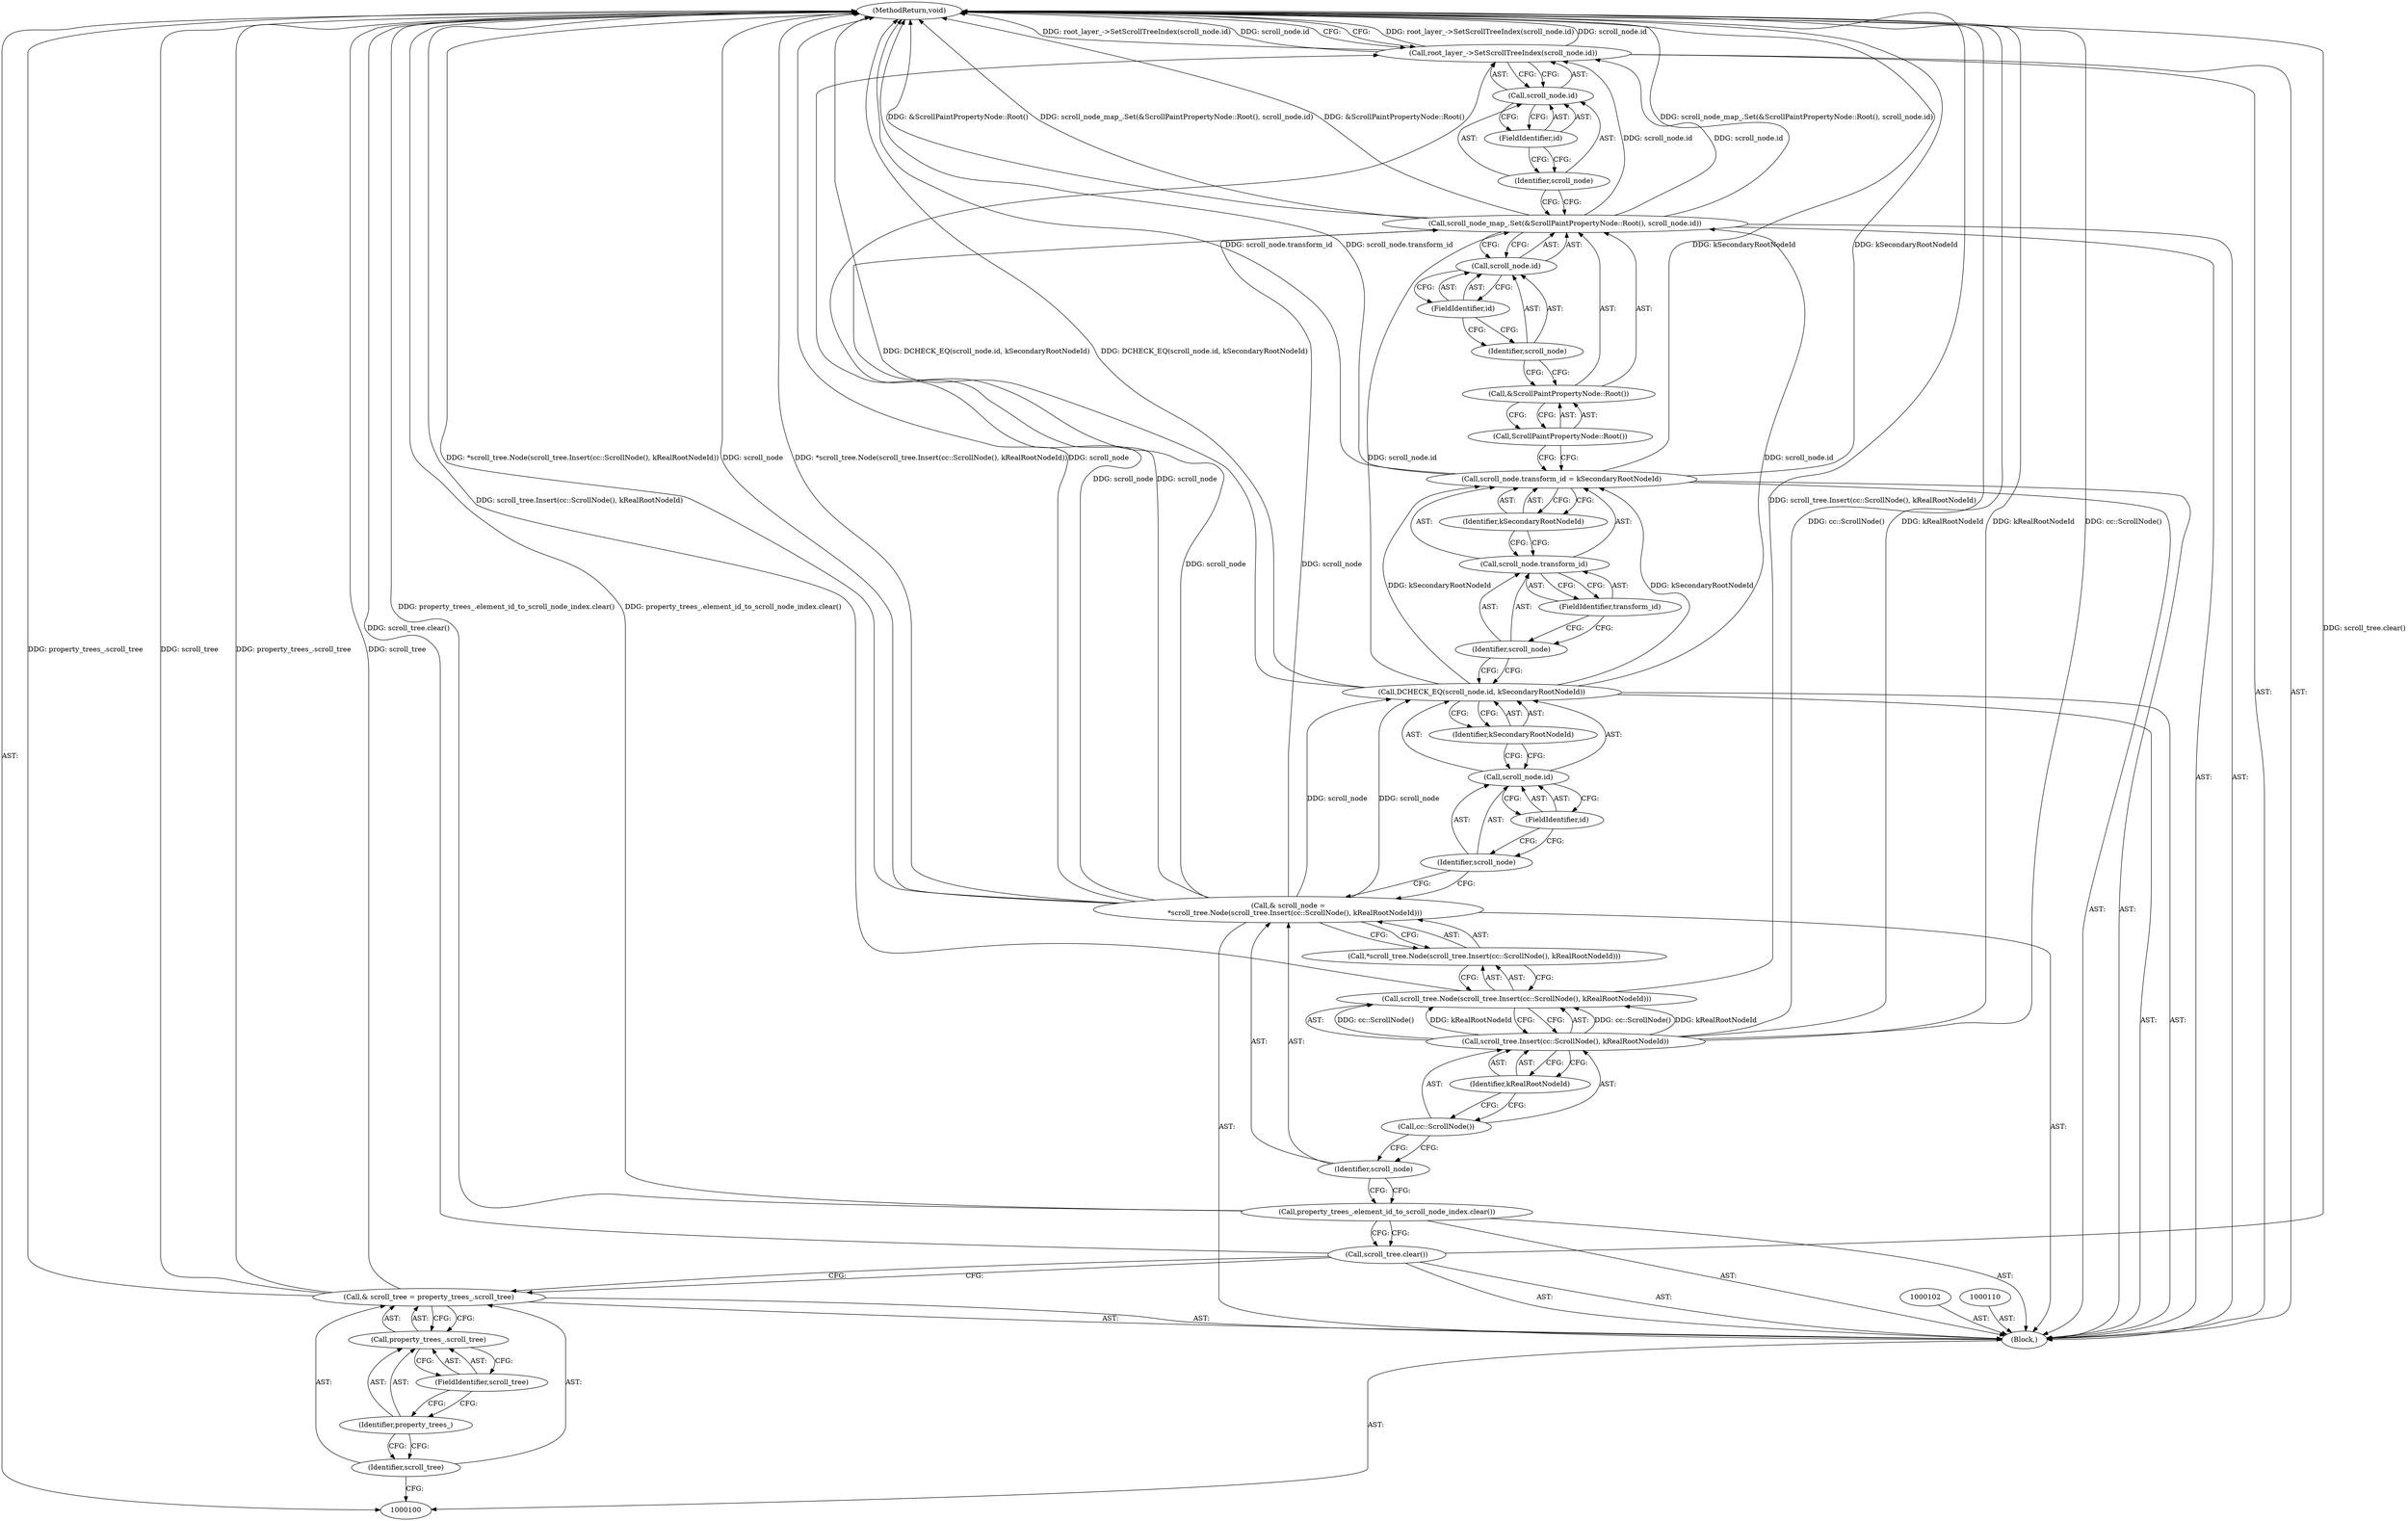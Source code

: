 digraph "0_Chrome_f911e11e7f6b5c0d6f5ee694a9871de6619889f7_39" {
"1000138" [label="(MethodReturn,void)"];
"1000101" [label="(Block,)"];
"1000128" [label="(Call,scroll_node_map_.Set(&ScrollPaintPropertyNode::Root(), scroll_node.id))"];
"1000129" [label="(Call,&ScrollPaintPropertyNode::Root())"];
"1000130" [label="(Call,ScrollPaintPropertyNode::Root())"];
"1000131" [label="(Call,scroll_node.id)"];
"1000132" [label="(Identifier,scroll_node)"];
"1000133" [label="(FieldIdentifier,id)"];
"1000134" [label="(Call,root_layer_->SetScrollTreeIndex(scroll_node.id))"];
"1000135" [label="(Call,scroll_node.id)"];
"1000136" [label="(Identifier,scroll_node)"];
"1000137" [label="(FieldIdentifier,id)"];
"1000103" [label="(Call,& scroll_tree = property_trees_.scroll_tree)"];
"1000104" [label="(Identifier,scroll_tree)"];
"1000105" [label="(Call,property_trees_.scroll_tree)"];
"1000106" [label="(Identifier,property_trees_)"];
"1000107" [label="(FieldIdentifier,scroll_tree)"];
"1000108" [label="(Call,scroll_tree.clear())"];
"1000109" [label="(Call,property_trees_.element_id_to_scroll_node_index.clear())"];
"1000111" [label="(Call,& scroll_node =\n      *scroll_tree.Node(scroll_tree.Insert(cc::ScrollNode(), kRealRootNodeId)))"];
"1000112" [label="(Identifier,scroll_node)"];
"1000115" [label="(Call,scroll_tree.Insert(cc::ScrollNode(), kRealRootNodeId))"];
"1000116" [label="(Call,cc::ScrollNode())"];
"1000113" [label="(Call,*scroll_tree.Node(scroll_tree.Insert(cc::ScrollNode(), kRealRootNodeId)))"];
"1000117" [label="(Identifier,kRealRootNodeId)"];
"1000114" [label="(Call,scroll_tree.Node(scroll_tree.Insert(cc::ScrollNode(), kRealRootNodeId)))"];
"1000119" [label="(Call,scroll_node.id)"];
"1000120" [label="(Identifier,scroll_node)"];
"1000121" [label="(FieldIdentifier,id)"];
"1000122" [label="(Identifier,kSecondaryRootNodeId)"];
"1000118" [label="(Call,DCHECK_EQ(scroll_node.id, kSecondaryRootNodeId))"];
"1000126" [label="(FieldIdentifier,transform_id)"];
"1000123" [label="(Call,scroll_node.transform_id = kSecondaryRootNodeId)"];
"1000124" [label="(Call,scroll_node.transform_id)"];
"1000125" [label="(Identifier,scroll_node)"];
"1000127" [label="(Identifier,kSecondaryRootNodeId)"];
"1000138" -> "1000100"  [label="AST: "];
"1000138" -> "1000134"  [label="CFG: "];
"1000115" -> "1000138"  [label="DDG: kRealRootNodeId"];
"1000115" -> "1000138"  [label="DDG: cc::ScrollNode()"];
"1000108" -> "1000138"  [label="DDG: scroll_tree.clear()"];
"1000103" -> "1000138"  [label="DDG: scroll_tree"];
"1000103" -> "1000138"  [label="DDG: property_trees_.scroll_tree"];
"1000114" -> "1000138"  [label="DDG: scroll_tree.Insert(cc::ScrollNode(), kRealRootNodeId)"];
"1000123" -> "1000138"  [label="DDG: kSecondaryRootNodeId"];
"1000123" -> "1000138"  [label="DDG: scroll_node.transform_id"];
"1000118" -> "1000138"  [label="DDG: DCHECK_EQ(scroll_node.id, kSecondaryRootNodeId)"];
"1000111" -> "1000138"  [label="DDG: scroll_node"];
"1000111" -> "1000138"  [label="DDG: *scroll_tree.Node(scroll_tree.Insert(cc::ScrollNode(), kRealRootNodeId))"];
"1000128" -> "1000138"  [label="DDG: scroll_node_map_.Set(&ScrollPaintPropertyNode::Root(), scroll_node.id)"];
"1000128" -> "1000138"  [label="DDG: &ScrollPaintPropertyNode::Root()"];
"1000109" -> "1000138"  [label="DDG: property_trees_.element_id_to_scroll_node_index.clear()"];
"1000134" -> "1000138"  [label="DDG: root_layer_->SetScrollTreeIndex(scroll_node.id)"];
"1000134" -> "1000138"  [label="DDG: scroll_node.id"];
"1000101" -> "1000100"  [label="AST: "];
"1000102" -> "1000101"  [label="AST: "];
"1000103" -> "1000101"  [label="AST: "];
"1000108" -> "1000101"  [label="AST: "];
"1000109" -> "1000101"  [label="AST: "];
"1000110" -> "1000101"  [label="AST: "];
"1000111" -> "1000101"  [label="AST: "];
"1000118" -> "1000101"  [label="AST: "];
"1000123" -> "1000101"  [label="AST: "];
"1000128" -> "1000101"  [label="AST: "];
"1000134" -> "1000101"  [label="AST: "];
"1000128" -> "1000101"  [label="AST: "];
"1000128" -> "1000131"  [label="CFG: "];
"1000129" -> "1000128"  [label="AST: "];
"1000131" -> "1000128"  [label="AST: "];
"1000136" -> "1000128"  [label="CFG: "];
"1000128" -> "1000138"  [label="DDG: scroll_node_map_.Set(&ScrollPaintPropertyNode::Root(), scroll_node.id)"];
"1000128" -> "1000138"  [label="DDG: &ScrollPaintPropertyNode::Root()"];
"1000111" -> "1000128"  [label="DDG: scroll_node"];
"1000118" -> "1000128"  [label="DDG: scroll_node.id"];
"1000128" -> "1000134"  [label="DDG: scroll_node.id"];
"1000129" -> "1000128"  [label="AST: "];
"1000129" -> "1000130"  [label="CFG: "];
"1000130" -> "1000129"  [label="AST: "];
"1000132" -> "1000129"  [label="CFG: "];
"1000130" -> "1000129"  [label="AST: "];
"1000130" -> "1000123"  [label="CFG: "];
"1000129" -> "1000130"  [label="CFG: "];
"1000131" -> "1000128"  [label="AST: "];
"1000131" -> "1000133"  [label="CFG: "];
"1000132" -> "1000131"  [label="AST: "];
"1000133" -> "1000131"  [label="AST: "];
"1000128" -> "1000131"  [label="CFG: "];
"1000132" -> "1000131"  [label="AST: "];
"1000132" -> "1000129"  [label="CFG: "];
"1000133" -> "1000132"  [label="CFG: "];
"1000133" -> "1000131"  [label="AST: "];
"1000133" -> "1000132"  [label="CFG: "];
"1000131" -> "1000133"  [label="CFG: "];
"1000134" -> "1000101"  [label="AST: "];
"1000134" -> "1000135"  [label="CFG: "];
"1000135" -> "1000134"  [label="AST: "];
"1000138" -> "1000134"  [label="CFG: "];
"1000134" -> "1000138"  [label="DDG: root_layer_->SetScrollTreeIndex(scroll_node.id)"];
"1000134" -> "1000138"  [label="DDG: scroll_node.id"];
"1000111" -> "1000134"  [label="DDG: scroll_node"];
"1000128" -> "1000134"  [label="DDG: scroll_node.id"];
"1000135" -> "1000134"  [label="AST: "];
"1000135" -> "1000137"  [label="CFG: "];
"1000136" -> "1000135"  [label="AST: "];
"1000137" -> "1000135"  [label="AST: "];
"1000134" -> "1000135"  [label="CFG: "];
"1000136" -> "1000135"  [label="AST: "];
"1000136" -> "1000128"  [label="CFG: "];
"1000137" -> "1000136"  [label="CFG: "];
"1000137" -> "1000135"  [label="AST: "];
"1000137" -> "1000136"  [label="CFG: "];
"1000135" -> "1000137"  [label="CFG: "];
"1000103" -> "1000101"  [label="AST: "];
"1000103" -> "1000105"  [label="CFG: "];
"1000104" -> "1000103"  [label="AST: "];
"1000105" -> "1000103"  [label="AST: "];
"1000108" -> "1000103"  [label="CFG: "];
"1000103" -> "1000138"  [label="DDG: scroll_tree"];
"1000103" -> "1000138"  [label="DDG: property_trees_.scroll_tree"];
"1000104" -> "1000103"  [label="AST: "];
"1000104" -> "1000100"  [label="CFG: "];
"1000106" -> "1000104"  [label="CFG: "];
"1000105" -> "1000103"  [label="AST: "];
"1000105" -> "1000107"  [label="CFG: "];
"1000106" -> "1000105"  [label="AST: "];
"1000107" -> "1000105"  [label="AST: "];
"1000103" -> "1000105"  [label="CFG: "];
"1000106" -> "1000105"  [label="AST: "];
"1000106" -> "1000104"  [label="CFG: "];
"1000107" -> "1000106"  [label="CFG: "];
"1000107" -> "1000105"  [label="AST: "];
"1000107" -> "1000106"  [label="CFG: "];
"1000105" -> "1000107"  [label="CFG: "];
"1000108" -> "1000101"  [label="AST: "];
"1000108" -> "1000103"  [label="CFG: "];
"1000109" -> "1000108"  [label="CFG: "];
"1000108" -> "1000138"  [label="DDG: scroll_tree.clear()"];
"1000109" -> "1000101"  [label="AST: "];
"1000109" -> "1000108"  [label="CFG: "];
"1000112" -> "1000109"  [label="CFG: "];
"1000109" -> "1000138"  [label="DDG: property_trees_.element_id_to_scroll_node_index.clear()"];
"1000111" -> "1000101"  [label="AST: "];
"1000111" -> "1000113"  [label="CFG: "];
"1000112" -> "1000111"  [label="AST: "];
"1000113" -> "1000111"  [label="AST: "];
"1000120" -> "1000111"  [label="CFG: "];
"1000111" -> "1000138"  [label="DDG: scroll_node"];
"1000111" -> "1000138"  [label="DDG: *scroll_tree.Node(scroll_tree.Insert(cc::ScrollNode(), kRealRootNodeId))"];
"1000111" -> "1000118"  [label="DDG: scroll_node"];
"1000111" -> "1000128"  [label="DDG: scroll_node"];
"1000111" -> "1000134"  [label="DDG: scroll_node"];
"1000112" -> "1000111"  [label="AST: "];
"1000112" -> "1000109"  [label="CFG: "];
"1000116" -> "1000112"  [label="CFG: "];
"1000115" -> "1000114"  [label="AST: "];
"1000115" -> "1000117"  [label="CFG: "];
"1000116" -> "1000115"  [label="AST: "];
"1000117" -> "1000115"  [label="AST: "];
"1000114" -> "1000115"  [label="CFG: "];
"1000115" -> "1000138"  [label="DDG: kRealRootNodeId"];
"1000115" -> "1000138"  [label="DDG: cc::ScrollNode()"];
"1000115" -> "1000114"  [label="DDG: cc::ScrollNode()"];
"1000115" -> "1000114"  [label="DDG: kRealRootNodeId"];
"1000116" -> "1000115"  [label="AST: "];
"1000116" -> "1000112"  [label="CFG: "];
"1000117" -> "1000116"  [label="CFG: "];
"1000113" -> "1000111"  [label="AST: "];
"1000113" -> "1000114"  [label="CFG: "];
"1000114" -> "1000113"  [label="AST: "];
"1000111" -> "1000113"  [label="CFG: "];
"1000117" -> "1000115"  [label="AST: "];
"1000117" -> "1000116"  [label="CFG: "];
"1000115" -> "1000117"  [label="CFG: "];
"1000114" -> "1000113"  [label="AST: "];
"1000114" -> "1000115"  [label="CFG: "];
"1000115" -> "1000114"  [label="AST: "];
"1000113" -> "1000114"  [label="CFG: "];
"1000114" -> "1000138"  [label="DDG: scroll_tree.Insert(cc::ScrollNode(), kRealRootNodeId)"];
"1000115" -> "1000114"  [label="DDG: cc::ScrollNode()"];
"1000115" -> "1000114"  [label="DDG: kRealRootNodeId"];
"1000119" -> "1000118"  [label="AST: "];
"1000119" -> "1000121"  [label="CFG: "];
"1000120" -> "1000119"  [label="AST: "];
"1000121" -> "1000119"  [label="AST: "];
"1000122" -> "1000119"  [label="CFG: "];
"1000120" -> "1000119"  [label="AST: "];
"1000120" -> "1000111"  [label="CFG: "];
"1000121" -> "1000120"  [label="CFG: "];
"1000121" -> "1000119"  [label="AST: "];
"1000121" -> "1000120"  [label="CFG: "];
"1000119" -> "1000121"  [label="CFG: "];
"1000122" -> "1000118"  [label="AST: "];
"1000122" -> "1000119"  [label="CFG: "];
"1000118" -> "1000122"  [label="CFG: "];
"1000118" -> "1000101"  [label="AST: "];
"1000118" -> "1000122"  [label="CFG: "];
"1000119" -> "1000118"  [label="AST: "];
"1000122" -> "1000118"  [label="AST: "];
"1000125" -> "1000118"  [label="CFG: "];
"1000118" -> "1000138"  [label="DDG: DCHECK_EQ(scroll_node.id, kSecondaryRootNodeId)"];
"1000111" -> "1000118"  [label="DDG: scroll_node"];
"1000118" -> "1000123"  [label="DDG: kSecondaryRootNodeId"];
"1000118" -> "1000128"  [label="DDG: scroll_node.id"];
"1000126" -> "1000124"  [label="AST: "];
"1000126" -> "1000125"  [label="CFG: "];
"1000124" -> "1000126"  [label="CFG: "];
"1000123" -> "1000101"  [label="AST: "];
"1000123" -> "1000127"  [label="CFG: "];
"1000124" -> "1000123"  [label="AST: "];
"1000127" -> "1000123"  [label="AST: "];
"1000130" -> "1000123"  [label="CFG: "];
"1000123" -> "1000138"  [label="DDG: kSecondaryRootNodeId"];
"1000123" -> "1000138"  [label="DDG: scroll_node.transform_id"];
"1000118" -> "1000123"  [label="DDG: kSecondaryRootNodeId"];
"1000124" -> "1000123"  [label="AST: "];
"1000124" -> "1000126"  [label="CFG: "];
"1000125" -> "1000124"  [label="AST: "];
"1000126" -> "1000124"  [label="AST: "];
"1000127" -> "1000124"  [label="CFG: "];
"1000125" -> "1000124"  [label="AST: "];
"1000125" -> "1000118"  [label="CFG: "];
"1000126" -> "1000125"  [label="CFG: "];
"1000127" -> "1000123"  [label="AST: "];
"1000127" -> "1000124"  [label="CFG: "];
"1000123" -> "1000127"  [label="CFG: "];
}
